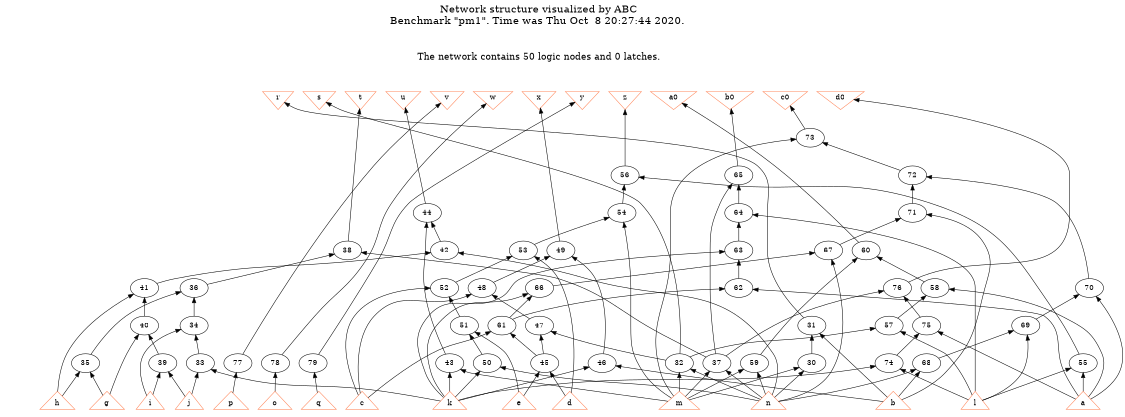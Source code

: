 # Network structure generated by ABC

digraph network {
size = "7.5,10";
center = true;
edge [dir = back];

{
  node [shape = plaintext];
  edge [style = invis];
  LevelTitle1 [label=""];
  LevelTitle2 [label=""];
  Level8 [label = ""];
  Level7 [label = ""];
  Level6 [label = ""];
  Level5 [label = ""];
  Level4 [label = ""];
  Level3 [label = ""];
  Level2 [label = ""];
  Level1 [label = ""];
  Level0 [label = ""];
  LevelTitle1 ->  LevelTitle2 ->  Level8 ->  Level7 ->  Level6 ->  Level5 ->  Level4 ->  Level3 ->  Level2 ->  Level1 ->  Level0;
}

{
  rank = same;
  LevelTitle1;
  title1 [shape=plaintext,
          fontsize=20,
          fontname = "Times-Roman",
          label="Network structure visualized by ABC\nBenchmark \"pm1\". Time was Thu Oct  8 20:27:44 2020. "
         ];
}

{
  rank = same;
  LevelTitle2;
  title2 [shape=plaintext,
          fontsize=18,
          fontname = "Times-Roman",
          label="The network contains 50 logic nodes and 0 latches.\n"
         ];
}

{
  rank = same;
  Level8;
  Node17 [label = "r", shape = invtriangle, color = coral, fillcolor = coral];
  Node18 [label = "s", shape = invtriangle, color = coral, fillcolor = coral];
  Node19 [label = "t", shape = invtriangle, color = coral, fillcolor = coral];
  Node20 [label = "u", shape = invtriangle, color = coral, fillcolor = coral];
  Node21 [label = "v", shape = invtriangle, color = coral, fillcolor = coral];
  Node22 [label = "w", shape = invtriangle, color = coral, fillcolor = coral];
  Node23 [label = "x", shape = invtriangle, color = coral, fillcolor = coral];
  Node24 [label = "y", shape = invtriangle, color = coral, fillcolor = coral];
  Node25 [label = "z", shape = invtriangle, color = coral, fillcolor = coral];
  Node26 [label = "a0", shape = invtriangle, color = coral, fillcolor = coral];
  Node27 [label = "b0", shape = invtriangle, color = coral, fillcolor = coral];
  Node28 [label = "c0", shape = invtriangle, color = coral, fillcolor = coral];
  Node29 [label = "d0", shape = invtriangle, color = coral, fillcolor = coral];
}

{
  rank = same;
  Level7;
  Node73 [label = "73\n", shape = ellipse];
}

{
  rank = same;
  Level6;
  Node56 [label = "56\n", shape = ellipse];
  Node65 [label = "65\n", shape = ellipse];
  Node72 [label = "72\n", shape = ellipse];
}

{
  rank = same;
  Level5;
  Node44 [label = "44\n", shape = ellipse];
  Node54 [label = "54\n", shape = ellipse];
  Node64 [label = "64\n", shape = ellipse];
  Node71 [label = "71\n", shape = ellipse];
}

{
  rank = same;
  Level4;
  Node38 [label = "38\n", shape = ellipse];
  Node42 [label = "42\n", shape = ellipse];
  Node49 [label = "49\n", shape = ellipse];
  Node53 [label = "53\n", shape = ellipse];
  Node60 [label = "60\n", shape = ellipse];
  Node63 [label = "63\n", shape = ellipse];
  Node67 [label = "67\n", shape = ellipse];
}

{
  rank = same;
  Level3;
  Node36 [label = "36\n", shape = ellipse];
  Node41 [label = "41\n", shape = ellipse];
  Node48 [label = "48\n", shape = ellipse];
  Node52 [label = "52\n", shape = ellipse];
  Node58 [label = "58\n", shape = ellipse];
  Node62 [label = "62\n", shape = ellipse];
  Node66 [label = "66\n", shape = ellipse];
  Node70 [label = "70\n", shape = ellipse];
  Node76 [label = "76\n", shape = ellipse];
}

{
  rank = same;
  Level2;
  Node31 [label = "31\n", shape = ellipse];
  Node34 [label = "34\n", shape = ellipse];
  Node40 [label = "40\n", shape = ellipse];
  Node47 [label = "47\n", shape = ellipse];
  Node51 [label = "51\n", shape = ellipse];
  Node57 [label = "57\n", shape = ellipse];
  Node61 [label = "61\n", shape = ellipse];
  Node69 [label = "69\n", shape = ellipse];
  Node75 [label = "75\n", shape = ellipse];
}

{
  rank = same;
  Level1;
  Node30 [label = "30\n", shape = ellipse];
  Node32 [label = "32\n", shape = ellipse];
  Node33 [label = "33\n", shape = ellipse];
  Node35 [label = "35\n", shape = ellipse];
  Node37 [label = "37\n", shape = ellipse];
  Node39 [label = "39\n", shape = ellipse];
  Node43 [label = "43\n", shape = ellipse];
  Node45 [label = "45\n", shape = ellipse];
  Node46 [label = "46\n", shape = ellipse];
  Node50 [label = "50\n", shape = ellipse];
  Node55 [label = "55\n", shape = ellipse];
  Node59 [label = "59\n", shape = ellipse];
  Node68 [label = "68\n", shape = ellipse];
  Node74 [label = "74\n", shape = ellipse];
  Node77 [label = "77\n", shape = ellipse];
  Node78 [label = "78\n", shape = ellipse];
  Node79 [label = "79\n", shape = ellipse];
}

{
  rank = same;
  Level0;
  Node1 [label = "a", shape = triangle, color = coral, fillcolor = coral];
  Node2 [label = "b", shape = triangle, color = coral, fillcolor = coral];
  Node3 [label = "c", shape = triangle, color = coral, fillcolor = coral];
  Node4 [label = "d", shape = triangle, color = coral, fillcolor = coral];
  Node5 [label = "e", shape = triangle, color = coral, fillcolor = coral];
  Node6 [label = "g", shape = triangle, color = coral, fillcolor = coral];
  Node7 [label = "h", shape = triangle, color = coral, fillcolor = coral];
  Node8 [label = "i", shape = triangle, color = coral, fillcolor = coral];
  Node9 [label = "j", shape = triangle, color = coral, fillcolor = coral];
  Node10 [label = "k", shape = triangle, color = coral, fillcolor = coral];
  Node11 [label = "l", shape = triangle, color = coral, fillcolor = coral];
  Node12 [label = "m", shape = triangle, color = coral, fillcolor = coral];
  Node13 [label = "n", shape = triangle, color = coral, fillcolor = coral];
  Node14 [label = "o", shape = triangle, color = coral, fillcolor = coral];
  Node15 [label = "p", shape = triangle, color = coral, fillcolor = coral];
  Node16 [label = "q", shape = triangle, color = coral, fillcolor = coral];
}

title1 -> title2 [style = invis];
title2 -> Node17 [style = invis];
title2 -> Node18 [style = invis];
title2 -> Node19 [style = invis];
title2 -> Node20 [style = invis];
title2 -> Node21 [style = invis];
title2 -> Node22 [style = invis];
title2 -> Node23 [style = invis];
title2 -> Node24 [style = invis];
title2 -> Node25 [style = invis];
title2 -> Node26 [style = invis];
title2 -> Node27 [style = invis];
title2 -> Node28 [style = invis];
title2 -> Node29 [style = invis];
Node17 -> Node18 [style = invis];
Node18 -> Node19 [style = invis];
Node19 -> Node20 [style = invis];
Node20 -> Node21 [style = invis];
Node21 -> Node22 [style = invis];
Node22 -> Node23 [style = invis];
Node23 -> Node24 [style = invis];
Node24 -> Node25 [style = invis];
Node25 -> Node26 [style = invis];
Node26 -> Node27 [style = invis];
Node27 -> Node28 [style = invis];
Node28 -> Node29 [style = invis];
Node17 -> Node31 [style = solid];
Node18 -> Node32 [style = solid];
Node19 -> Node38 [style = solid];
Node20 -> Node44 [style = solid];
Node21 -> Node77 [style = solid];
Node22 -> Node78 [style = solid];
Node23 -> Node49 [style = solid];
Node24 -> Node79 [style = solid];
Node25 -> Node56 [style = solid];
Node26 -> Node60 [style = solid];
Node27 -> Node65 [style = solid];
Node28 -> Node73 [style = solid];
Node29 -> Node76 [style = solid];
Node30 -> Node12 [style = solid];
Node30 -> Node13 [style = solid];
Node31 -> Node2 [style = solid];
Node31 -> Node30 [style = solid];
Node32 -> Node12 [style = solid];
Node32 -> Node13 [style = solid];
Node33 -> Node9 [style = solid];
Node33 -> Node10 [style = solid];
Node34 -> Node8 [style = solid];
Node34 -> Node33 [style = solid];
Node35 -> Node6 [style = solid];
Node35 -> Node7 [style = solid];
Node36 -> Node34 [style = solid];
Node36 -> Node35 [style = solid];
Node37 -> Node12 [style = solid];
Node37 -> Node13 [style = solid];
Node38 -> Node36 [style = solid];
Node38 -> Node37 [style = solid];
Node39 -> Node8 [style = solid];
Node39 -> Node9 [style = solid];
Node40 -> Node6 [style = solid];
Node40 -> Node39 [style = solid];
Node41 -> Node7 [style = solid];
Node41 -> Node40 [style = solid];
Node42 -> Node13 [style = solid];
Node42 -> Node41 [style = solid];
Node43 -> Node10 [style = solid];
Node43 -> Node12 [style = solid];
Node44 -> Node42 [style = solid];
Node44 -> Node43 [style = solid];
Node45 -> Node4 [style = solid];
Node45 -> Node5 [style = solid];
Node46 -> Node2 [style = solid];
Node46 -> Node10 [style = solid];
Node47 -> Node32 [style = solid];
Node47 -> Node45 [style = solid];
Node48 -> Node3 [style = solid];
Node48 -> Node47 [style = solid];
Node49 -> Node46 [style = solid];
Node49 -> Node48 [style = solid];
Node50 -> Node10 [style = solid];
Node50 -> Node13 [style = solid];
Node51 -> Node5 [style = solid];
Node51 -> Node50 [style = solid];
Node52 -> Node3 [style = solid];
Node52 -> Node51 [style = solid];
Node53 -> Node4 [style = solid];
Node53 -> Node52 [style = solid];
Node54 -> Node12 [style = solid];
Node54 -> Node53 [style = solid];
Node55 -> Node1 [style = solid];
Node55 -> Node11 [style = solid];
Node56 -> Node54 [style = solid];
Node56 -> Node55 [style = solid];
Node57 -> Node11 [style = solid];
Node57 -> Node32 [style = solid];
Node58 -> Node1 [style = solid];
Node58 -> Node57 [style = solid];
Node59 -> Node12 [style = solid];
Node59 -> Node13 [style = solid];
Node60 -> Node58 [style = solid];
Node60 -> Node59 [style = solid];
Node61 -> Node3 [style = solid];
Node61 -> Node45 [style = solid];
Node62 -> Node1 [style = solid];
Node62 -> Node61 [style = solid];
Node63 -> Node10 [style = solid];
Node63 -> Node62 [style = solid];
Node64 -> Node11 [style = solid];
Node64 -> Node63 [style = solid];
Node65 -> Node37 [style = solid];
Node65 -> Node64 [style = solid];
Node66 -> Node10 [style = solid];
Node66 -> Node61 [style = solid];
Node67 -> Node13 [style = solid];
Node67 -> Node66 [style = solid];
Node68 -> Node2 [style = solid];
Node68 -> Node13 [style = solid];
Node69 -> Node11 [style = solid];
Node69 -> Node68 [style = solid];
Node70 -> Node1 [style = solid];
Node70 -> Node69 [style = solid];
Node71 -> Node2 [style = solid];
Node71 -> Node67 [style = solid];
Node72 -> Node70 [style = solid];
Node72 -> Node71 [style = solid];
Node73 -> Node12 [style = solid];
Node73 -> Node72 [style = solid];
Node74 -> Node10 [style = solid];
Node74 -> Node11 [style = solid];
Node75 -> Node1 [style = solid];
Node75 -> Node74 [style = solid];
Node76 -> Node37 [style = solid];
Node76 -> Node75 [style = solid];
Node77 -> Node15 [style = solid];
Node78 -> Node14 [style = solid];
Node79 -> Node16 [style = solid];
}

